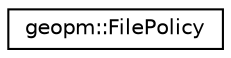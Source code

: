 digraph "Graphical Class Hierarchy"
{
 // LATEX_PDF_SIZE
  edge [fontname="Helvetica",fontsize="10",labelfontname="Helvetica",labelfontsize="10"];
  node [fontname="Helvetica",fontsize="10",shape=record];
  rankdir="LR";
  Node0 [label="geopm::FilePolicy",height=0.2,width=0.4,color="black", fillcolor="white", style="filled",URL="$classgeopm_1_1_file_policy.html",tooltip=" "];
}
